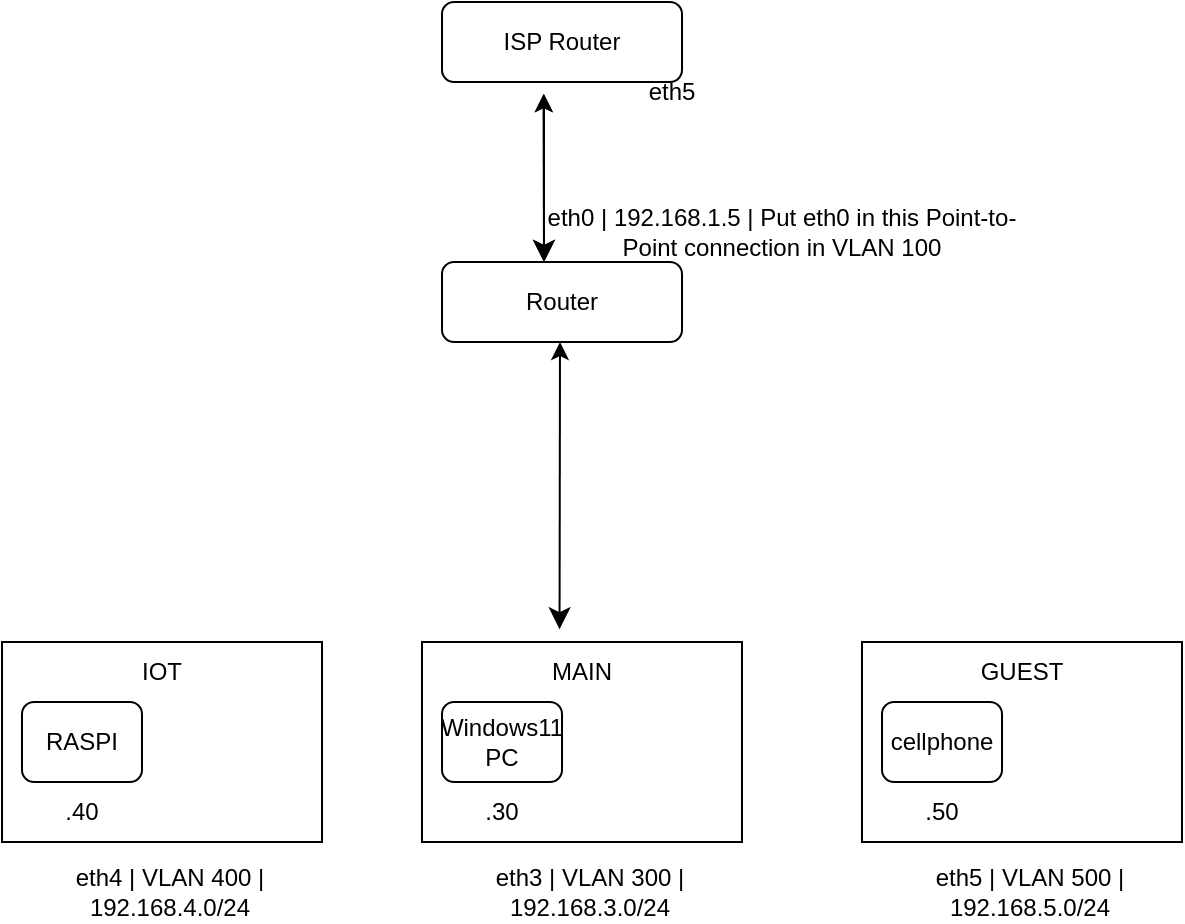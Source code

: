 <mxfile version="24.6.4" type="github">
  <diagram id="C5RBs43oDa-KdzZeNtuy" name="Page-1">
    <mxGraphModel dx="1050" dy="626" grid="1" gridSize="10" guides="1" tooltips="1" connect="1" arrows="0" fold="1" page="1" pageScale="1" pageWidth="827" pageHeight="1169" math="0" shadow="0">
      <root>
        <mxCell id="WIyWlLk6GJQsqaUBKTNV-0" />
        <mxCell id="WIyWlLk6GJQsqaUBKTNV-1" parent="WIyWlLk6GJQsqaUBKTNV-0" />
        <mxCell id="GENlpJCDf5FALMrDNIW8-8" value="" style="rounded=0;whiteSpace=wrap;html=1;" vertex="1" parent="WIyWlLk6GJQsqaUBKTNV-1">
          <mxGeometry x="330" y="370" width="160" height="100" as="geometry" />
        </mxCell>
        <mxCell id="WIyWlLk6GJQsqaUBKTNV-2" value="" style="rounded=0;html=1;jettySize=auto;orthogonalLoop=1;fontSize=11;endArrow=classic;endFill=1;endSize=8;strokeWidth=1;shadow=0;labelBackgroundColor=none;movable=1;resizable=1;rotatable=1;deletable=1;editable=1;locked=0;connectable=1;exitX=0.423;exitY=1.15;exitDx=0;exitDy=0;exitPerimeter=0;startArrow=classic;startFill=1;align=center;" parent="WIyWlLk6GJQsqaUBKTNV-1" source="WIyWlLk6GJQsqaUBKTNV-3" edge="1">
          <mxGeometry x="-0.051" y="30" relative="1" as="geometry">
            <mxPoint x="490" y="140" as="sourcePoint" />
            <mxPoint x="391" y="180" as="targetPoint" />
            <Array as="points" />
            <mxPoint as="offset" />
          </mxGeometry>
        </mxCell>
        <mxCell id="WIyWlLk6GJQsqaUBKTNV-3" value="ISP Router" style="rounded=1;whiteSpace=wrap;html=1;fontSize=12;glass=0;strokeWidth=1;shadow=0;" parent="WIyWlLk6GJQsqaUBKTNV-1" vertex="1">
          <mxGeometry x="340" y="50" width="120" height="40" as="geometry" />
        </mxCell>
        <mxCell id="GENlpJCDf5FALMrDNIW8-1" value="Router" style="rounded=1;whiteSpace=wrap;html=1;fontSize=12;glass=0;strokeWidth=1;shadow=0;" vertex="1" parent="WIyWlLk6GJQsqaUBKTNV-1">
          <mxGeometry x="340" y="180" width="120" height="40" as="geometry" />
        </mxCell>
        <mxCell id="GENlpJCDf5FALMrDNIW8-3" value="eth0 | 192.168.1.5 | Put eth0 in this Point-to-Point connection in VLAN 100" style="text;html=1;align=center;verticalAlign=middle;whiteSpace=wrap;rounded=0;" vertex="1" parent="WIyWlLk6GJQsqaUBKTNV-1">
          <mxGeometry x="390" y="150" width="240" height="30" as="geometry" />
        </mxCell>
        <mxCell id="GENlpJCDf5FALMrDNIW8-6" value="eth5" style="text;html=1;align=center;verticalAlign=middle;whiteSpace=wrap;rounded=0;" vertex="1" parent="WIyWlLk6GJQsqaUBKTNV-1">
          <mxGeometry x="400" y="80" width="110" height="30" as="geometry" />
        </mxCell>
        <mxCell id="GENlpJCDf5FALMrDNIW8-7" value="Windows11 PC" style="rounded=1;whiteSpace=wrap;html=1;fontSize=12;glass=0;strokeWidth=1;shadow=0;" vertex="1" parent="WIyWlLk6GJQsqaUBKTNV-1">
          <mxGeometry x="340" y="400" width="60" height="40" as="geometry" />
        </mxCell>
        <mxCell id="GENlpJCDf5FALMrDNIW8-9" value="eth3 | VLAN 300 | 192.168.3.0/24" style="text;html=1;align=center;verticalAlign=middle;whiteSpace=wrap;rounded=0;" vertex="1" parent="WIyWlLk6GJQsqaUBKTNV-1">
          <mxGeometry x="354" y="480" width="120" height="30" as="geometry" />
        </mxCell>
        <mxCell id="GENlpJCDf5FALMrDNIW8-12" value="MAIN" style="text;html=1;align=center;verticalAlign=middle;whiteSpace=wrap;rounded=0;" vertex="1" parent="WIyWlLk6GJQsqaUBKTNV-1">
          <mxGeometry x="380" y="370" width="60" height="30" as="geometry" />
        </mxCell>
        <mxCell id="GENlpJCDf5FALMrDNIW8-15" value=".30" style="text;html=1;align=center;verticalAlign=middle;whiteSpace=wrap;rounded=0;" vertex="1" parent="WIyWlLk6GJQsqaUBKTNV-1">
          <mxGeometry x="340" y="440" width="60" height="30" as="geometry" />
        </mxCell>
        <mxCell id="GENlpJCDf5FALMrDNIW8-17" value="" style="rounded=0;html=1;jettySize=auto;orthogonalLoop=1;fontSize=11;endArrow=classic;endFill=1;endSize=8;strokeWidth=1;shadow=0;labelBackgroundColor=none;movable=1;resizable=1;rotatable=1;deletable=1;editable=1;locked=0;connectable=1;exitX=0.423;exitY=1.15;exitDx=0;exitDy=0;exitPerimeter=0;startArrow=classic;startFill=1;align=center;" edge="1" parent="WIyWlLk6GJQsqaUBKTNV-1">
          <mxGeometry x="-0.051" y="30" relative="1" as="geometry">
            <mxPoint x="391" y="96" as="sourcePoint" />
            <mxPoint x="391" y="180" as="targetPoint" />
            <Array as="points" />
            <mxPoint as="offset" />
          </mxGeometry>
        </mxCell>
        <mxCell id="GENlpJCDf5FALMrDNIW8-19" value="" style="rounded=0;html=1;jettySize=auto;orthogonalLoop=1;fontSize=11;endArrow=classic;endFill=1;endSize=8;strokeWidth=1;shadow=0;labelBackgroundColor=none;movable=1;resizable=1;rotatable=1;deletable=1;editable=1;locked=0;connectable=1;exitX=0.423;exitY=1.15;exitDx=0;exitDy=0;exitPerimeter=0;startArrow=classic;startFill=1;align=center;entryX=0.313;entryY=-0.213;entryDx=0;entryDy=0;entryPerimeter=0;" edge="1" parent="WIyWlLk6GJQsqaUBKTNV-1" target="GENlpJCDf5FALMrDNIW8-12">
          <mxGeometry x="-0.051" y="30" relative="1" as="geometry">
            <mxPoint x="399" y="220" as="sourcePoint" />
            <mxPoint x="399" y="304" as="targetPoint" />
            <Array as="points" />
            <mxPoint as="offset" />
          </mxGeometry>
        </mxCell>
        <mxCell id="GENlpJCDf5FALMrDNIW8-21" value="" style="rounded=0;whiteSpace=wrap;html=1;" vertex="1" parent="WIyWlLk6GJQsqaUBKTNV-1">
          <mxGeometry x="120" y="370" width="160" height="100" as="geometry" />
        </mxCell>
        <mxCell id="GENlpJCDf5FALMrDNIW8-22" value="RASPI" style="rounded=1;whiteSpace=wrap;html=1;fontSize=12;glass=0;strokeWidth=1;shadow=0;" vertex="1" parent="WIyWlLk6GJQsqaUBKTNV-1">
          <mxGeometry x="130" y="400" width="60" height="40" as="geometry" />
        </mxCell>
        <mxCell id="GENlpJCDf5FALMrDNIW8-23" value="eth4 | VLAN 400 | 192.168.4.0/24" style="text;html=1;align=center;verticalAlign=middle;whiteSpace=wrap;rounded=0;" vertex="1" parent="WIyWlLk6GJQsqaUBKTNV-1">
          <mxGeometry x="144" y="480" width="120" height="30" as="geometry" />
        </mxCell>
        <mxCell id="GENlpJCDf5FALMrDNIW8-24" value="IOT" style="text;html=1;align=center;verticalAlign=middle;whiteSpace=wrap;rounded=0;" vertex="1" parent="WIyWlLk6GJQsqaUBKTNV-1">
          <mxGeometry x="170" y="370" width="60" height="30" as="geometry" />
        </mxCell>
        <mxCell id="GENlpJCDf5FALMrDNIW8-25" value=".40" style="text;html=1;align=center;verticalAlign=middle;whiteSpace=wrap;rounded=0;" vertex="1" parent="WIyWlLk6GJQsqaUBKTNV-1">
          <mxGeometry x="130" y="440" width="60" height="30" as="geometry" />
        </mxCell>
        <mxCell id="GENlpJCDf5FALMrDNIW8-26" value="" style="rounded=0;whiteSpace=wrap;html=1;" vertex="1" parent="WIyWlLk6GJQsqaUBKTNV-1">
          <mxGeometry x="550" y="370" width="160" height="100" as="geometry" />
        </mxCell>
        <mxCell id="GENlpJCDf5FALMrDNIW8-27" value="cellphone" style="rounded=1;whiteSpace=wrap;html=1;fontSize=12;glass=0;strokeWidth=1;shadow=0;" vertex="1" parent="WIyWlLk6GJQsqaUBKTNV-1">
          <mxGeometry x="560" y="400" width="60" height="40" as="geometry" />
        </mxCell>
        <mxCell id="GENlpJCDf5FALMrDNIW8-28" value="eth5 | VLAN 500 | 192.168.5.0/24" style="text;html=1;align=center;verticalAlign=middle;whiteSpace=wrap;rounded=0;" vertex="1" parent="WIyWlLk6GJQsqaUBKTNV-1">
          <mxGeometry x="574" y="480" width="120" height="30" as="geometry" />
        </mxCell>
        <mxCell id="GENlpJCDf5FALMrDNIW8-29" value="GUEST" style="text;html=1;align=center;verticalAlign=middle;whiteSpace=wrap;rounded=0;" vertex="1" parent="WIyWlLk6GJQsqaUBKTNV-1">
          <mxGeometry x="600" y="370" width="60" height="30" as="geometry" />
        </mxCell>
        <mxCell id="GENlpJCDf5FALMrDNIW8-30" value=".50" style="text;html=1;align=center;verticalAlign=middle;whiteSpace=wrap;rounded=0;" vertex="1" parent="WIyWlLk6GJQsqaUBKTNV-1">
          <mxGeometry x="560" y="440" width="60" height="30" as="geometry" />
        </mxCell>
      </root>
    </mxGraphModel>
  </diagram>
</mxfile>
